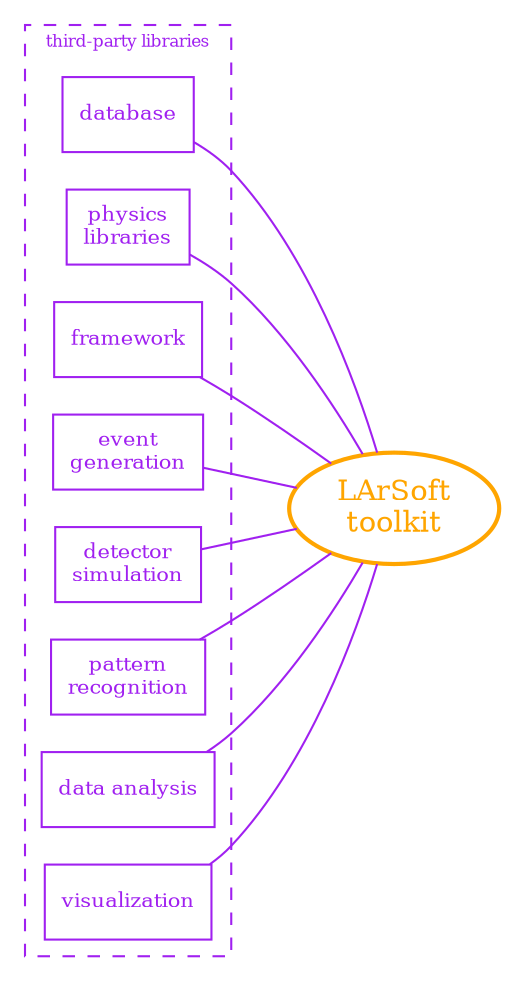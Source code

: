 digraph LArSoftAndLibraries {
  
  rankdir = RL
  dpi = 1200
  
  node [ shape=box ]
  edge [ color=purple ]
  
  "LArSoft"    [label="LArSoft\ntoolkit" shape=ellipse, penwidth=2.0, color=orange, fontcolor=orange]
  
  
  subgraph cluster_development {
    style     = dashed
    color     = purple
    fontcolor = purple
    fontsize  = 8
    label     = "third-party libraries"
    
    node [
      fontsize  = 10
      shape     = box
      color     = purple
      fontcolor = purple
    ]
    edge [
      color     = purple
    ]
    
    "LibraryDatabase"           [label="database",             ]
    "LibraryPhysics"            [label="physics\nlibraries",   ]
    "Framework"                 [label="framework",            ]
    "LibraryEventGeneration"    [label="event\ngeneration",    ]
    "LibraryDetectorSimulation" [label="detector\nsimulation", ]
    "LibraryPatternRecognition" [label="pattern\nrecognition", ]
    "LibraryDataAnalysis"       [label="data analysis",        ]
    "LibraryVisualization"      [label="visualization",        ]
    
  } // subgraph cluster_development
  
  "LArSoft" -> "LibraryDatabase"           [dir=none]
  "LArSoft" -> "LibraryPhysics"            [dir=none]
  "LArSoft" -> "Framework"                 [dir=none]
  "LArSoft" -> "LibraryEventGeneration"    [dir=none]
  "LArSoft" -> "LibraryDetectorSimulation" [dir=none]
  "LArSoft" -> "LibraryPatternRecognition" [dir=none]
  "LArSoft" -> "LibraryDataAnalysis"       [dir=none]
  "LArSoft" -> "LibraryVisualization"      [dir=none]

} // LArSoftAndLibraries
